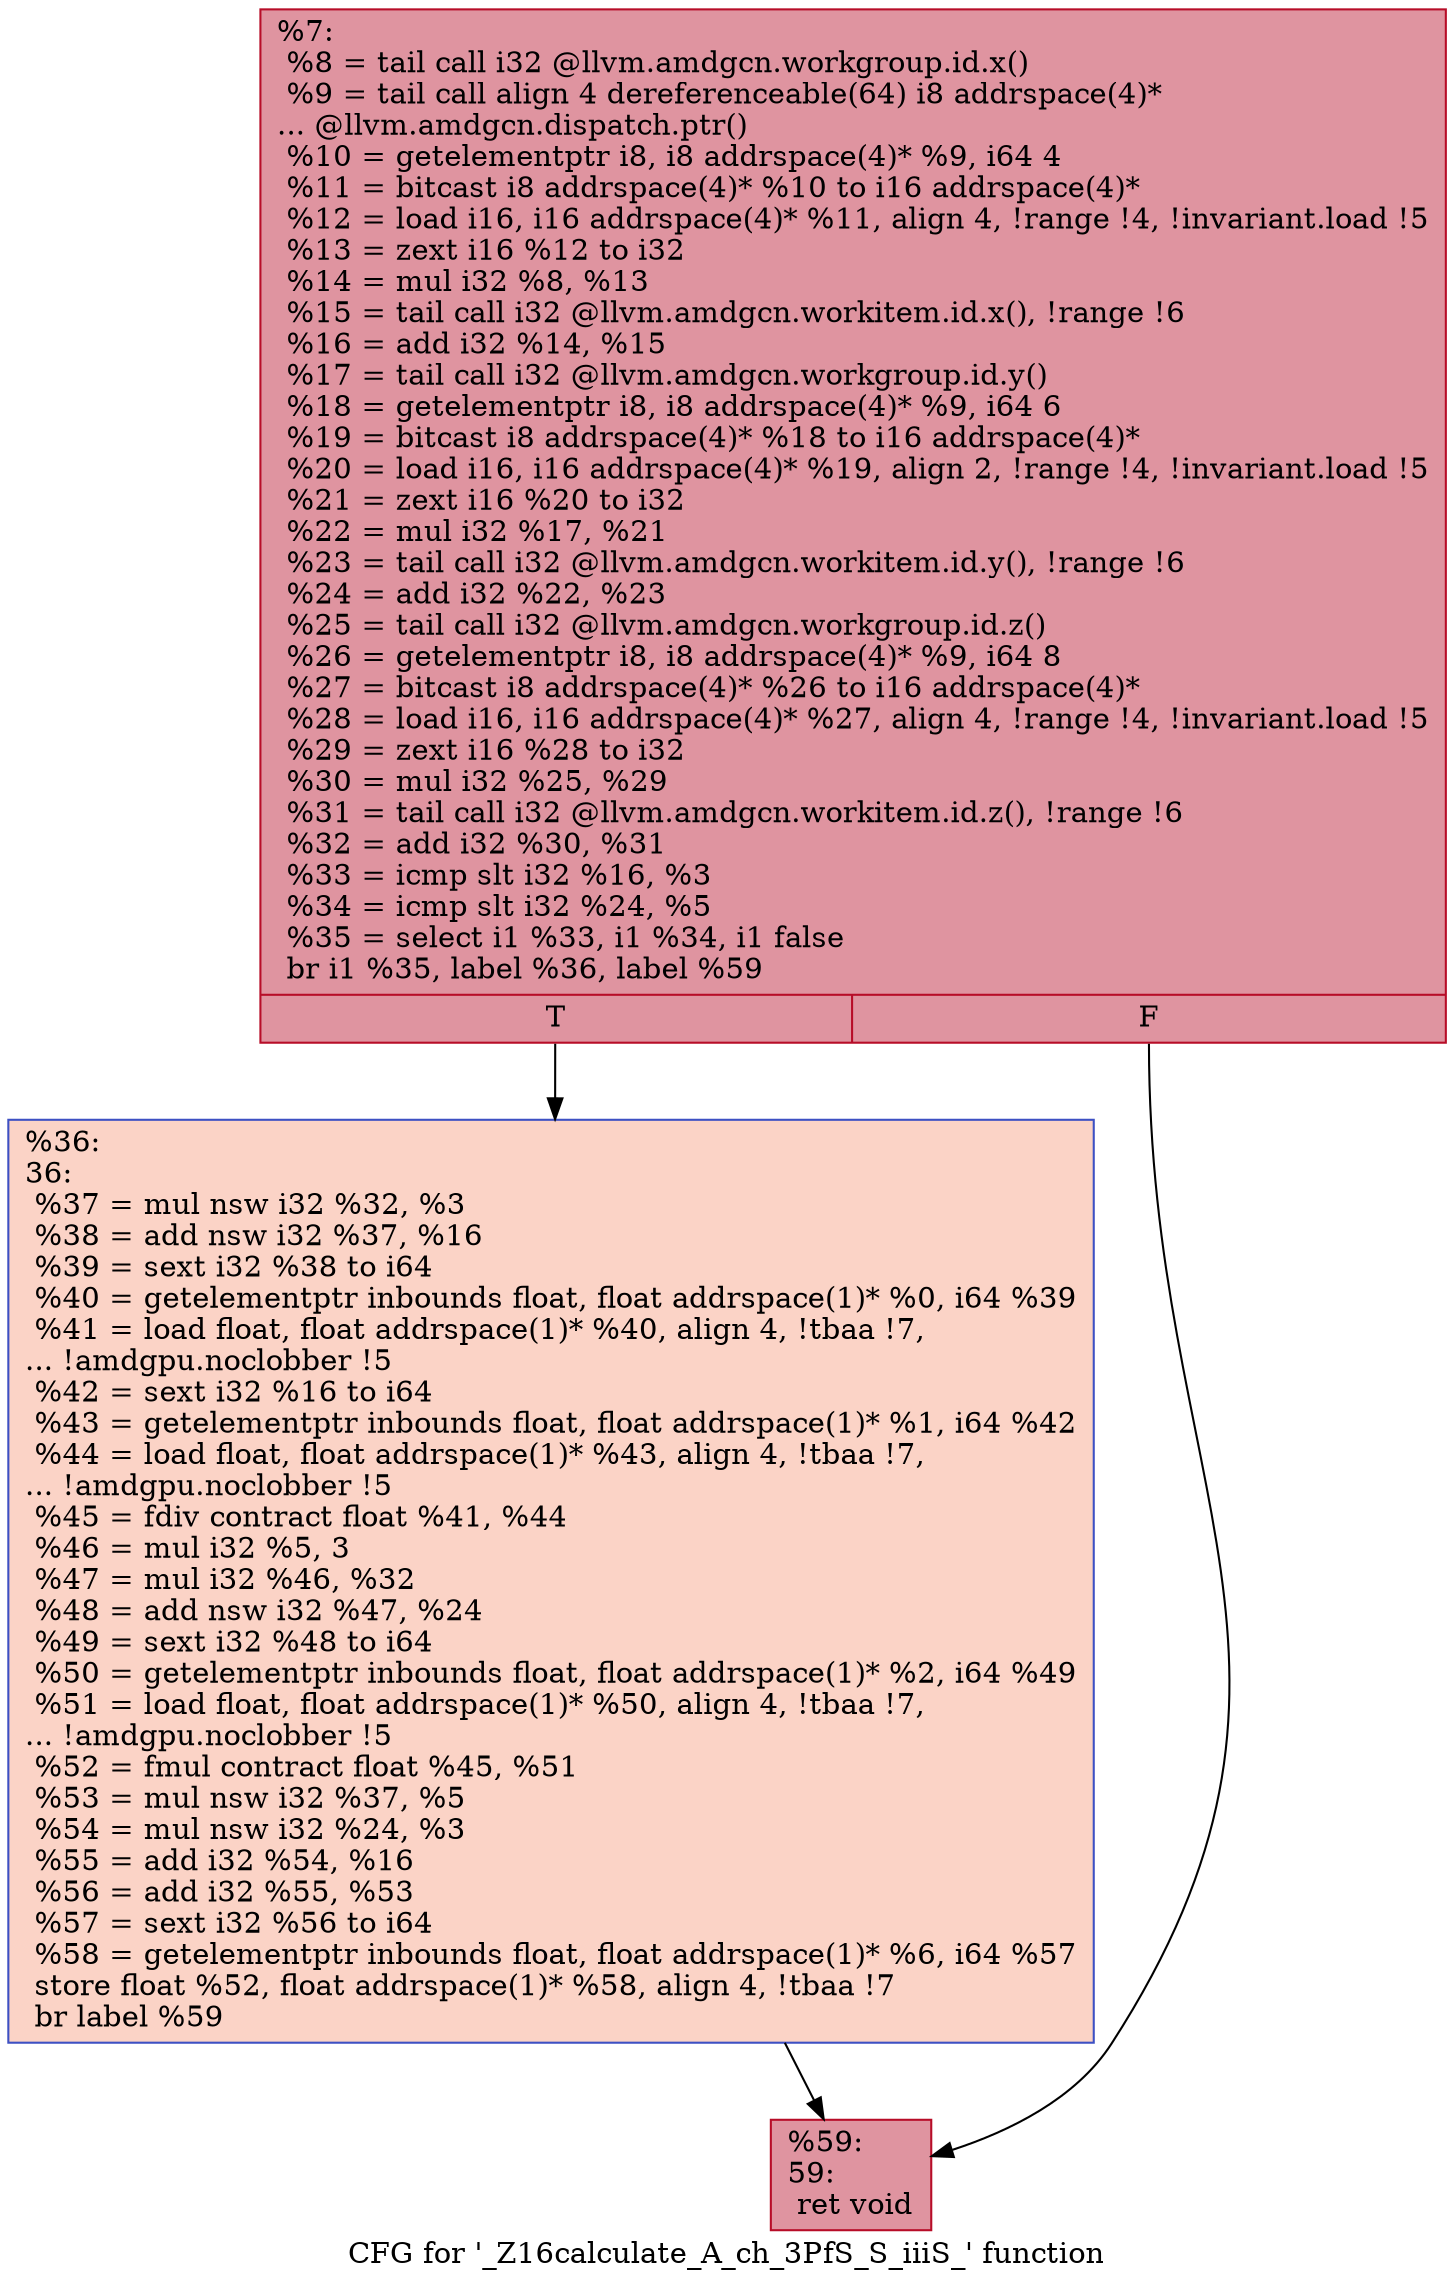 digraph "CFG for '_Z16calculate_A_ch_3PfS_S_iiiS_' function" {
	label="CFG for '_Z16calculate_A_ch_3PfS_S_iiiS_' function";

	Node0x4f4f990 [shape=record,color="#b70d28ff", style=filled, fillcolor="#b70d2870",label="{%7:\l  %8 = tail call i32 @llvm.amdgcn.workgroup.id.x()\l  %9 = tail call align 4 dereferenceable(64) i8 addrspace(4)*\l... @llvm.amdgcn.dispatch.ptr()\l  %10 = getelementptr i8, i8 addrspace(4)* %9, i64 4\l  %11 = bitcast i8 addrspace(4)* %10 to i16 addrspace(4)*\l  %12 = load i16, i16 addrspace(4)* %11, align 4, !range !4, !invariant.load !5\l  %13 = zext i16 %12 to i32\l  %14 = mul i32 %8, %13\l  %15 = tail call i32 @llvm.amdgcn.workitem.id.x(), !range !6\l  %16 = add i32 %14, %15\l  %17 = tail call i32 @llvm.amdgcn.workgroup.id.y()\l  %18 = getelementptr i8, i8 addrspace(4)* %9, i64 6\l  %19 = bitcast i8 addrspace(4)* %18 to i16 addrspace(4)*\l  %20 = load i16, i16 addrspace(4)* %19, align 2, !range !4, !invariant.load !5\l  %21 = zext i16 %20 to i32\l  %22 = mul i32 %17, %21\l  %23 = tail call i32 @llvm.amdgcn.workitem.id.y(), !range !6\l  %24 = add i32 %22, %23\l  %25 = tail call i32 @llvm.amdgcn.workgroup.id.z()\l  %26 = getelementptr i8, i8 addrspace(4)* %9, i64 8\l  %27 = bitcast i8 addrspace(4)* %26 to i16 addrspace(4)*\l  %28 = load i16, i16 addrspace(4)* %27, align 4, !range !4, !invariant.load !5\l  %29 = zext i16 %28 to i32\l  %30 = mul i32 %25, %29\l  %31 = tail call i32 @llvm.amdgcn.workitem.id.z(), !range !6\l  %32 = add i32 %30, %31\l  %33 = icmp slt i32 %16, %3\l  %34 = icmp slt i32 %24, %5\l  %35 = select i1 %33, i1 %34, i1 false\l  br i1 %35, label %36, label %59\l|{<s0>T|<s1>F}}"];
	Node0x4f4f990:s0 -> Node0x4f51840;
	Node0x4f4f990:s1 -> Node0x4f53d40;
	Node0x4f51840 [shape=record,color="#3d50c3ff", style=filled, fillcolor="#f59c7d70",label="{%36:\l36:                                               \l  %37 = mul nsw i32 %32, %3\l  %38 = add nsw i32 %37, %16\l  %39 = sext i32 %38 to i64\l  %40 = getelementptr inbounds float, float addrspace(1)* %0, i64 %39\l  %41 = load float, float addrspace(1)* %40, align 4, !tbaa !7,\l... !amdgpu.noclobber !5\l  %42 = sext i32 %16 to i64\l  %43 = getelementptr inbounds float, float addrspace(1)* %1, i64 %42\l  %44 = load float, float addrspace(1)* %43, align 4, !tbaa !7,\l... !amdgpu.noclobber !5\l  %45 = fdiv contract float %41, %44\l  %46 = mul i32 %5, 3\l  %47 = mul i32 %46, %32\l  %48 = add nsw i32 %47, %24\l  %49 = sext i32 %48 to i64\l  %50 = getelementptr inbounds float, float addrspace(1)* %2, i64 %49\l  %51 = load float, float addrspace(1)* %50, align 4, !tbaa !7,\l... !amdgpu.noclobber !5\l  %52 = fmul contract float %45, %51\l  %53 = mul nsw i32 %37, %5\l  %54 = mul nsw i32 %24, %3\l  %55 = add i32 %54, %16\l  %56 = add i32 %55, %53\l  %57 = sext i32 %56 to i64\l  %58 = getelementptr inbounds float, float addrspace(1)* %6, i64 %57\l  store float %52, float addrspace(1)* %58, align 4, !tbaa !7\l  br label %59\l}"];
	Node0x4f51840 -> Node0x4f53d40;
	Node0x4f53d40 [shape=record,color="#b70d28ff", style=filled, fillcolor="#b70d2870",label="{%59:\l59:                                               \l  ret void\l}"];
}
